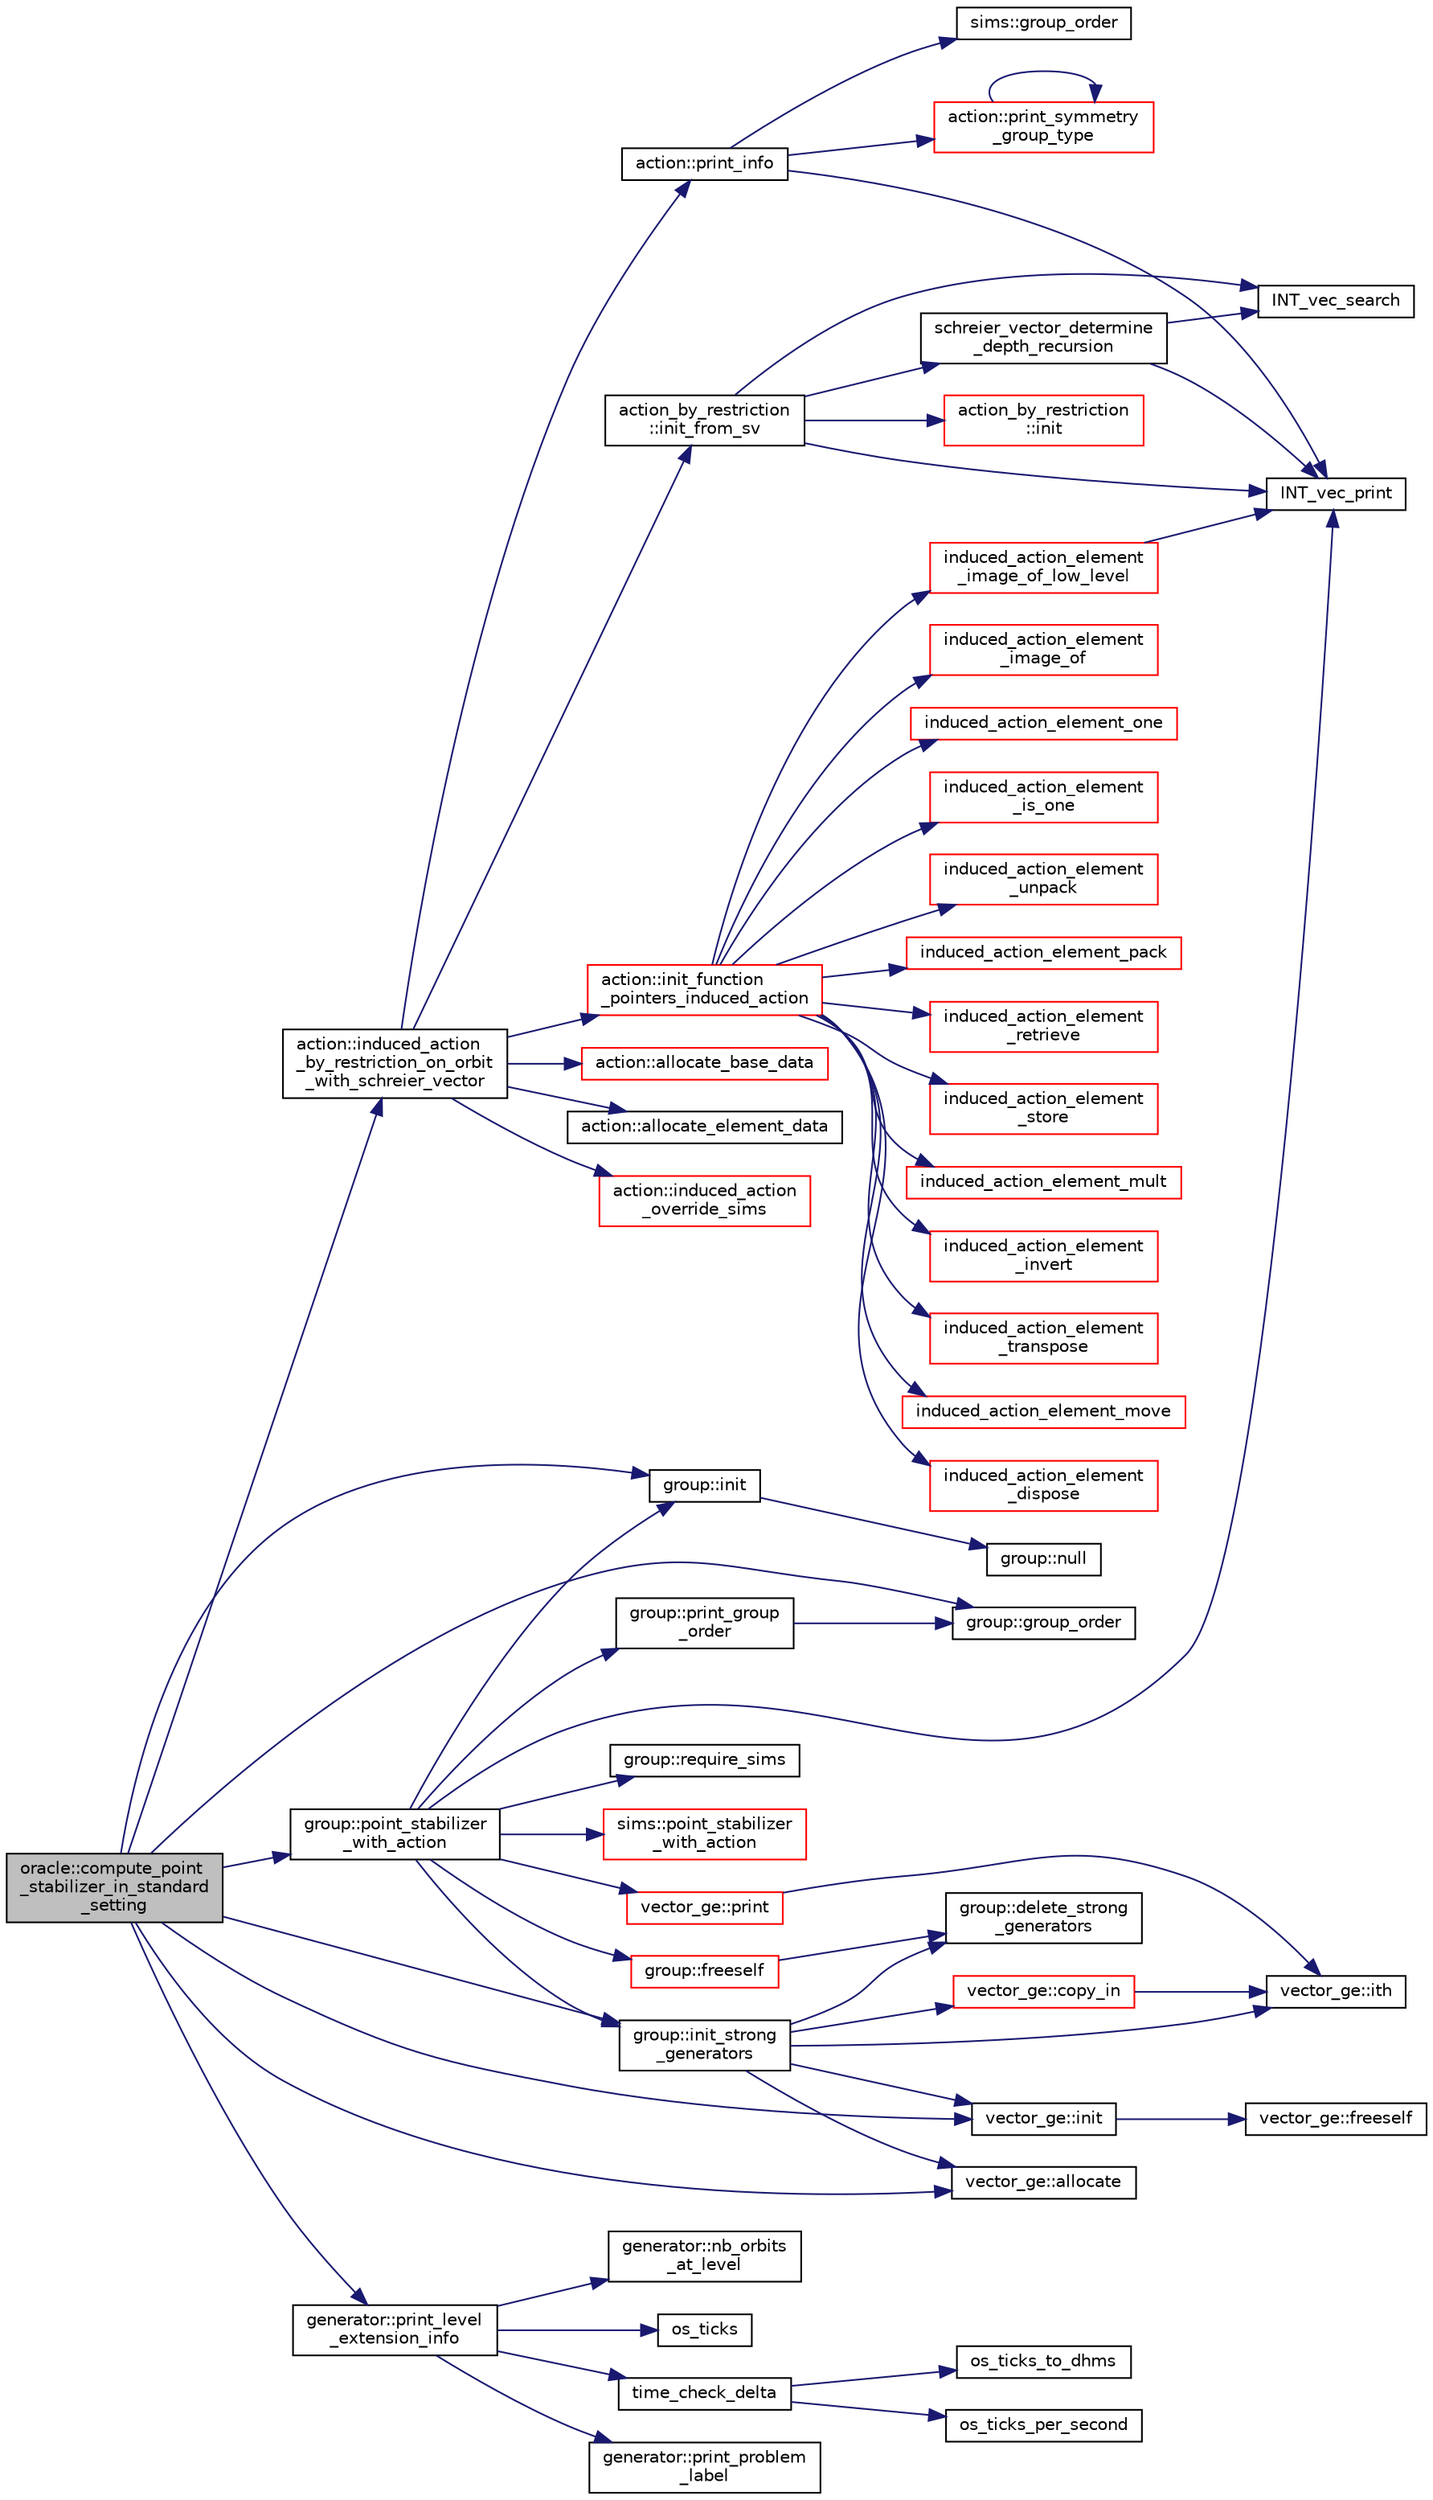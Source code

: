 digraph "oracle::compute_point_stabilizer_in_standard_setting"
{
  edge [fontname="Helvetica",fontsize="10",labelfontname="Helvetica",labelfontsize="10"];
  node [fontname="Helvetica",fontsize="10",shape=record];
  rankdir="LR";
  Node239 [label="oracle::compute_point\l_stabilizer_in_standard\l_setting",height=0.2,width=0.4,color="black", fillcolor="grey75", style="filled", fontcolor="black"];
  Node239 -> Node240 [color="midnightblue",fontsize="10",style="solid",fontname="Helvetica"];
  Node240 [label="group::init",height=0.2,width=0.4,color="black", fillcolor="white", style="filled",URL="$d1/db7/classgroup.html#a9f5de0500658e265332c7f62c0d3962d"];
  Node240 -> Node241 [color="midnightblue",fontsize="10",style="solid",fontname="Helvetica"];
  Node241 [label="group::null",height=0.2,width=0.4,color="black", fillcolor="white", style="filled",URL="$d1/db7/classgroup.html#a25f33ef4c9370d6cefa29b0c49f64a18"];
  Node239 -> Node242 [color="midnightblue",fontsize="10",style="solid",fontname="Helvetica"];
  Node242 [label="generator::print_level\l_extension_info",height=0.2,width=0.4,color="black", fillcolor="white", style="filled",URL="$d7/d73/classgenerator.html#aa771f96ac28c2c79e029e3d66b3b2942"];
  Node242 -> Node243 [color="midnightblue",fontsize="10",style="solid",fontname="Helvetica"];
  Node243 [label="os_ticks",height=0.2,width=0.4,color="black", fillcolor="white", style="filled",URL="$d5/db4/io__and__os_8h.html#a3da6d2b09e35d569adb7101dffcb5224"];
  Node242 -> Node244 [color="midnightblue",fontsize="10",style="solid",fontname="Helvetica"];
  Node244 [label="time_check_delta",height=0.2,width=0.4,color="black", fillcolor="white", style="filled",URL="$d9/d60/discreta_8h.html#a89a8565e34c7dcbb97180cd6af7454a1"];
  Node244 -> Node245 [color="midnightblue",fontsize="10",style="solid",fontname="Helvetica"];
  Node245 [label="os_ticks_per_second",height=0.2,width=0.4,color="black", fillcolor="white", style="filled",URL="$d5/db4/io__and__os_8h.html#a1b35e7a094dfde9db39ae352c9c17042"];
  Node244 -> Node246 [color="midnightblue",fontsize="10",style="solid",fontname="Helvetica"];
  Node246 [label="os_ticks_to_dhms",height=0.2,width=0.4,color="black", fillcolor="white", style="filled",URL="$d5/db4/io__and__os_8h.html#a0d715587fd9b8ab4e2bc822a2be313ba"];
  Node242 -> Node247 [color="midnightblue",fontsize="10",style="solid",fontname="Helvetica"];
  Node247 [label="generator::print_problem\l_label",height=0.2,width=0.4,color="black", fillcolor="white", style="filled",URL="$d7/d73/classgenerator.html#a06d3c064ba84ebe8db3537e6273f16c3"];
  Node242 -> Node248 [color="midnightblue",fontsize="10",style="solid",fontname="Helvetica"];
  Node248 [label="generator::nb_orbits\l_at_level",height=0.2,width=0.4,color="black", fillcolor="white", style="filled",URL="$d7/d73/classgenerator.html#a020f3d8378448310d044a4a24fadf301"];
  Node239 -> Node249 [color="midnightblue",fontsize="10",style="solid",fontname="Helvetica"];
  Node249 [label="action::induced_action\l_by_restriction_on_orbit\l_with_schreier_vector",height=0.2,width=0.4,color="black", fillcolor="white", style="filled",URL="$d2/d86/classaction.html#ad3ddab72625d9bebe7ac8eaef488cf4c"];
  Node249 -> Node250 [color="midnightblue",fontsize="10",style="solid",fontname="Helvetica"];
  Node250 [label="action::print_info",height=0.2,width=0.4,color="black", fillcolor="white", style="filled",URL="$d2/d86/classaction.html#a6f89e493e5c5a32e5c3b8963d438ce86"];
  Node250 -> Node251 [color="midnightblue",fontsize="10",style="solid",fontname="Helvetica"];
  Node251 [label="action::print_symmetry\l_group_type",height=0.2,width=0.4,color="red", fillcolor="white", style="filled",URL="$d2/d86/classaction.html#aed811766c7e64fe2c853df8b0b67aa6e"];
  Node251 -> Node251 [color="midnightblue",fontsize="10",style="solid",fontname="Helvetica"];
  Node250 -> Node253 [color="midnightblue",fontsize="10",style="solid",fontname="Helvetica"];
  Node253 [label="INT_vec_print",height=0.2,width=0.4,color="black", fillcolor="white", style="filled",URL="$df/dbf/sajeeb_8_c.html#a79a5901af0b47dd0d694109543c027fe"];
  Node250 -> Node254 [color="midnightblue",fontsize="10",style="solid",fontname="Helvetica"];
  Node254 [label="sims::group_order",height=0.2,width=0.4,color="black", fillcolor="white", style="filled",URL="$d9/df3/classsims.html#aa442445175656570fa35febbe790efad"];
  Node249 -> Node255 [color="midnightblue",fontsize="10",style="solid",fontname="Helvetica"];
  Node255 [label="action_by_restriction\l::init_from_sv",height=0.2,width=0.4,color="black", fillcolor="white", style="filled",URL="$d1/d7e/classaction__by__restriction.html#a08b2a71881e69fb63dd7d66ba0f6ea50"];
  Node255 -> Node256 [color="midnightblue",fontsize="10",style="solid",fontname="Helvetica"];
  Node256 [label="INT_vec_search",height=0.2,width=0.4,color="black", fillcolor="white", style="filled",URL="$d5/de2/foundations_2data__structures_2data__structures_8h.html#ad103ef2316a1f671bdb68fd9cd9ba945"];
  Node255 -> Node257 [color="midnightblue",fontsize="10",style="solid",fontname="Helvetica"];
  Node257 [label="schreier_vector_determine\l_depth_recursion",height=0.2,width=0.4,color="black", fillcolor="white", style="filled",URL="$dc/d9b/groups__and__group__actions_2data__structures_2data__structures_8h.html#a4211d4550d8e1aef8ac05ed93068b990"];
  Node257 -> Node256 [color="midnightblue",fontsize="10",style="solid",fontname="Helvetica"];
  Node257 -> Node253 [color="midnightblue",fontsize="10",style="solid",fontname="Helvetica"];
  Node255 -> Node253 [color="midnightblue",fontsize="10",style="solid",fontname="Helvetica"];
  Node255 -> Node258 [color="midnightblue",fontsize="10",style="solid",fontname="Helvetica"];
  Node258 [label="action_by_restriction\l::init",height=0.2,width=0.4,color="red", fillcolor="white", style="filled",URL="$d1/d7e/classaction__by__restriction.html#af98e88c513afe51527082f11aac571f8"];
  Node249 -> Node263 [color="midnightblue",fontsize="10",style="solid",fontname="Helvetica"];
  Node263 [label="action::init_function\l_pointers_induced_action",height=0.2,width=0.4,color="red", fillcolor="white", style="filled",URL="$d2/d86/classaction.html#a3b9287d084b24f7a3b9532a7589c58de"];
  Node263 -> Node264 [color="midnightblue",fontsize="10",style="solid",fontname="Helvetica"];
  Node264 [label="induced_action_element\l_image_of",height=0.2,width=0.4,color="red", fillcolor="white", style="filled",URL="$dc/dd4/group__actions_8h.html#a821850d6c3988dd122de0489cd36f0f0"];
  Node263 -> Node662 [color="midnightblue",fontsize="10",style="solid",fontname="Helvetica"];
  Node662 [label="induced_action_element\l_image_of_low_level",height=0.2,width=0.4,color="red", fillcolor="white", style="filled",URL="$dc/dd4/group__actions_8h.html#aa4bc5f68829829d9a41223c260c658c5"];
  Node662 -> Node253 [color="midnightblue",fontsize="10",style="solid",fontname="Helvetica"];
  Node263 -> Node664 [color="midnightblue",fontsize="10",style="solid",fontname="Helvetica"];
  Node664 [label="induced_action_element_one",height=0.2,width=0.4,color="red", fillcolor="white", style="filled",URL="$dc/dd4/group__actions_8h.html#a11ad8abff8304e30e16403a1975a8aab"];
  Node263 -> Node666 [color="midnightblue",fontsize="10",style="solid",fontname="Helvetica"];
  Node666 [label="induced_action_element\l_is_one",height=0.2,width=0.4,color="red", fillcolor="white", style="filled",URL="$dc/dd4/group__actions_8h.html#aadb6a2b56e25c82dd455de09bb4bda82"];
  Node263 -> Node670 [color="midnightblue",fontsize="10",style="solid",fontname="Helvetica"];
  Node670 [label="induced_action_element\l_unpack",height=0.2,width=0.4,color="red", fillcolor="white", style="filled",URL="$dc/dd4/group__actions_8h.html#a99c6ddc3d11eeccddf87ca23badd1890"];
  Node263 -> Node673 [color="midnightblue",fontsize="10",style="solid",fontname="Helvetica"];
  Node673 [label="induced_action_element_pack",height=0.2,width=0.4,color="red", fillcolor="white", style="filled",URL="$dc/dd4/group__actions_8h.html#aa80cbe650affcff950137367a431715f"];
  Node263 -> Node676 [color="midnightblue",fontsize="10",style="solid",fontname="Helvetica"];
  Node676 [label="induced_action_element\l_retrieve",height=0.2,width=0.4,color="red", fillcolor="white", style="filled",URL="$dc/dd4/group__actions_8h.html#a9e51f4ab67af75d0a12a3eb7f211a5b4"];
  Node263 -> Node682 [color="midnightblue",fontsize="10",style="solid",fontname="Helvetica"];
  Node682 [label="induced_action_element\l_store",height=0.2,width=0.4,color="red", fillcolor="white", style="filled",URL="$dc/dd4/group__actions_8h.html#a23d42fb239ba7e886b1fb9fc96f1a3be"];
  Node263 -> Node689 [color="midnightblue",fontsize="10",style="solid",fontname="Helvetica"];
  Node689 [label="induced_action_element_mult",height=0.2,width=0.4,color="red", fillcolor="white", style="filled",URL="$dc/dd4/group__actions_8h.html#a7b00701d128922145960b4c15307113c"];
  Node263 -> Node691 [color="midnightblue",fontsize="10",style="solid",fontname="Helvetica"];
  Node691 [label="induced_action_element\l_invert",height=0.2,width=0.4,color="red", fillcolor="white", style="filled",URL="$dc/dd4/group__actions_8h.html#a9b7e3c76b30897cb2b62a974e063ce12"];
  Node263 -> Node693 [color="midnightblue",fontsize="10",style="solid",fontname="Helvetica"];
  Node693 [label="induced_action_element\l_transpose",height=0.2,width=0.4,color="red", fillcolor="white", style="filled",URL="$dc/dd4/group__actions_8h.html#ad1379970ade84fe3a44f26f5ec500db4"];
  Node263 -> Node696 [color="midnightblue",fontsize="10",style="solid",fontname="Helvetica"];
  Node696 [label="induced_action_element_move",height=0.2,width=0.4,color="red", fillcolor="white", style="filled",URL="$dc/dd4/group__actions_8h.html#a7b319593ee737d9c1ab5bc6223377541"];
  Node263 -> Node698 [color="midnightblue",fontsize="10",style="solid",fontname="Helvetica"];
  Node698 [label="induced_action_element\l_dispose",height=0.2,width=0.4,color="red", fillcolor="white", style="filled",URL="$dc/dd4/group__actions_8h.html#a5bf4e1daf5b0e799af9e065ab8046f99"];
  Node249 -> Node718 [color="midnightblue",fontsize="10",style="solid",fontname="Helvetica"];
  Node718 [label="action::allocate_base_data",height=0.2,width=0.4,color="red", fillcolor="white", style="filled",URL="$d2/d86/classaction.html#a345fa8dfbb60c8a100ab4dd80a966b1b"];
  Node249 -> Node721 [color="midnightblue",fontsize="10",style="solid",fontname="Helvetica"];
  Node721 [label="action::allocate_element_data",height=0.2,width=0.4,color="black", fillcolor="white", style="filled",URL="$d2/d86/classaction.html#adc5f98db8315bfd17fcd2fbb437d8f60"];
  Node249 -> Node722 [color="midnightblue",fontsize="10",style="solid",fontname="Helvetica"];
  Node722 [label="action::induced_action\l_override_sims",height=0.2,width=0.4,color="red", fillcolor="white", style="filled",URL="$d2/d86/classaction.html#ac8cc7d4543f6ef75a04777bd82ca244b"];
  Node239 -> Node738 [color="midnightblue",fontsize="10",style="solid",fontname="Helvetica"];
  Node738 [label="group::point_stabilizer\l_with_action",height=0.2,width=0.4,color="black", fillcolor="white", style="filled",URL="$d1/db7/classgroup.html#a4bf09ea3350d11ee1e0757d0a02ac3cc"];
  Node738 -> Node739 [color="midnightblue",fontsize="10",style="solid",fontname="Helvetica"];
  Node739 [label="group::require_sims",height=0.2,width=0.4,color="black", fillcolor="white", style="filled",URL="$d1/db7/classgroup.html#a657b3eaca7a2fd46ffb25589f06532d6"];
  Node738 -> Node740 [color="midnightblue",fontsize="10",style="solid",fontname="Helvetica"];
  Node740 [label="sims::point_stabilizer\l_with_action",height=0.2,width=0.4,color="red", fillcolor="white", style="filled",URL="$d9/df3/classsims.html#a3c07d7fe18b848f6c62bc4f9616747ed"];
  Node738 -> Node619 [color="midnightblue",fontsize="10",style="solid",fontname="Helvetica"];
  Node619 [label="vector_ge::print",height=0.2,width=0.4,color="red", fillcolor="white", style="filled",URL="$d4/d6e/classvector__ge.html#a0d260cce035c20b32d7989c50670aa8a"];
  Node619 -> Node273 [color="midnightblue",fontsize="10",style="solid",fontname="Helvetica"];
  Node273 [label="vector_ge::ith",height=0.2,width=0.4,color="black", fillcolor="white", style="filled",URL="$d4/d6e/classvector__ge.html#a1ff002e8b746a9beb119d57dcd4a15ff"];
  Node738 -> Node744 [color="midnightblue",fontsize="10",style="solid",fontname="Helvetica"];
  Node744 [label="group::freeself",height=0.2,width=0.4,color="red", fillcolor="white", style="filled",URL="$d1/db7/classgroup.html#a43d679f29a588271c1eaeefe94bed282"];
  Node744 -> Node746 [color="midnightblue",fontsize="10",style="solid",fontname="Helvetica"];
  Node746 [label="group::delete_strong\l_generators",height=0.2,width=0.4,color="black", fillcolor="white", style="filled",URL="$d1/db7/classgroup.html#a36c96bdf4428fdf236dfabab0f82b898"];
  Node738 -> Node240 [color="midnightblue",fontsize="10",style="solid",fontname="Helvetica"];
  Node738 -> Node748 [color="midnightblue",fontsize="10",style="solid",fontname="Helvetica"];
  Node748 [label="group::init_strong\l_generators",height=0.2,width=0.4,color="black", fillcolor="white", style="filled",URL="$d1/db7/classgroup.html#aca8ce81c001eb5871118ed21676f3519"];
  Node748 -> Node746 [color="midnightblue",fontsize="10",style="solid",fontname="Helvetica"];
  Node748 -> Node615 [color="midnightblue",fontsize="10",style="solid",fontname="Helvetica"];
  Node615 [label="vector_ge::init",height=0.2,width=0.4,color="black", fillcolor="white", style="filled",URL="$d4/d6e/classvector__ge.html#afe1d6befd1f1501e6be34afbaa9d30a8"];
  Node615 -> Node616 [color="midnightblue",fontsize="10",style="solid",fontname="Helvetica"];
  Node616 [label="vector_ge::freeself",height=0.2,width=0.4,color="black", fillcolor="white", style="filled",URL="$d4/d6e/classvector__ge.html#aa002e4b715cc73a9b8b367d29700b452"];
  Node748 -> Node617 [color="midnightblue",fontsize="10",style="solid",fontname="Helvetica"];
  Node617 [label="vector_ge::allocate",height=0.2,width=0.4,color="black", fillcolor="white", style="filled",URL="$d4/d6e/classvector__ge.html#a35b062a9201b30f0a87bf87702d243ae"];
  Node748 -> Node618 [color="midnightblue",fontsize="10",style="solid",fontname="Helvetica"];
  Node618 [label="vector_ge::copy_in",height=0.2,width=0.4,color="red", fillcolor="white", style="filled",URL="$d4/d6e/classvector__ge.html#ad02ebf2d4e8bbf095685aea921999145"];
  Node618 -> Node273 [color="midnightblue",fontsize="10",style="solid",fontname="Helvetica"];
  Node748 -> Node273 [color="midnightblue",fontsize="10",style="solid",fontname="Helvetica"];
  Node738 -> Node749 [color="midnightblue",fontsize="10",style="solid",fontname="Helvetica"];
  Node749 [label="group::print_group\l_order",height=0.2,width=0.4,color="black", fillcolor="white", style="filled",URL="$d1/db7/classgroup.html#aa43ecff562ccdcb7305ace4e7414f3d8"];
  Node749 -> Node750 [color="midnightblue",fontsize="10",style="solid",fontname="Helvetica"];
  Node750 [label="group::group_order",height=0.2,width=0.4,color="black", fillcolor="white", style="filled",URL="$d1/db7/classgroup.html#a2d70bcf6a1495e7fb8e16ba7dfadb725"];
  Node738 -> Node253 [color="midnightblue",fontsize="10",style="solid",fontname="Helvetica"];
  Node239 -> Node750 [color="midnightblue",fontsize="10",style="solid",fontname="Helvetica"];
  Node239 -> Node615 [color="midnightblue",fontsize="10",style="solid",fontname="Helvetica"];
  Node239 -> Node617 [color="midnightblue",fontsize="10",style="solid",fontname="Helvetica"];
  Node239 -> Node748 [color="midnightblue",fontsize="10",style="solid",fontname="Helvetica"];
}
